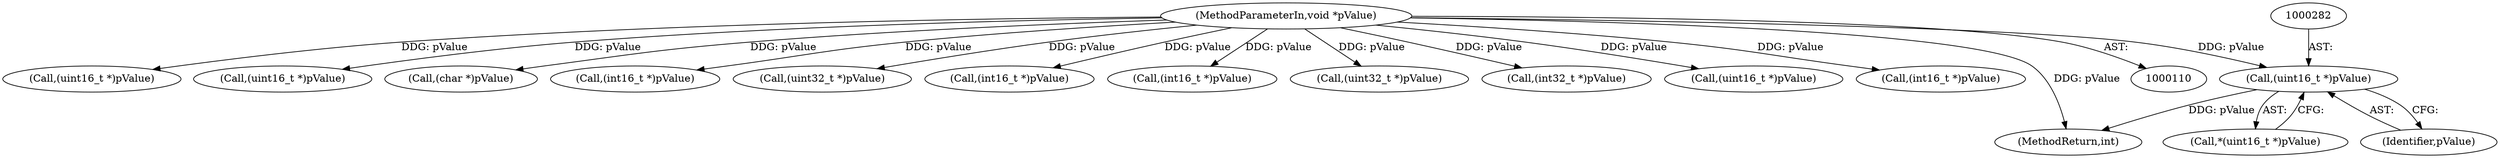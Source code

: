digraph "0_Android_c66c43ad571ed2590dcd55a762c73c90d9744bac@pointer" {
"1000281" [label="(Call,(uint16_t *)pValue)"];
"1000114" [label="(MethodParameterIn,void *pValue)"];
"1000281" [label="(Call,(uint16_t *)pValue)"];
"1000412" [label="(Call,(uint16_t *)pValue)"];
"1000389" [label="(Call,(uint16_t *)pValue)"];
"1000436" [label="(Call,(char *)pValue)"];
"1000291" [label="(Call,(int16_t *)pValue)"];
"1000377" [label="(Call,(uint32_t *)pValue)"];
"1000322" [label="(Call,(int16_t *)pValue)"];
"1000299" [label="(Call,(int16_t *)pValue)"];
"1000373" [label="(Call,(uint32_t *)pValue)"];
"1000283" [label="(Identifier,pValue)"];
"1000348" [label="(Call,(int32_t *)pValue)"];
"1000280" [label="(Call,*(uint16_t *)pValue)"];
"1000401" [label="(Call,(uint16_t *)pValue)"];
"1000468" [label="(Call,(int16_t *)pValue)"];
"1000522" [label="(MethodReturn,int)"];
"1000114" [label="(MethodParameterIn,void *pValue)"];
"1000281" -> "1000280"  [label="AST: "];
"1000281" -> "1000283"  [label="CFG: "];
"1000282" -> "1000281"  [label="AST: "];
"1000283" -> "1000281"  [label="AST: "];
"1000280" -> "1000281"  [label="CFG: "];
"1000281" -> "1000522"  [label="DDG: pValue"];
"1000114" -> "1000281"  [label="DDG: pValue"];
"1000114" -> "1000110"  [label="AST: "];
"1000114" -> "1000522"  [label="DDG: pValue"];
"1000114" -> "1000291"  [label="DDG: pValue"];
"1000114" -> "1000299"  [label="DDG: pValue"];
"1000114" -> "1000322"  [label="DDG: pValue"];
"1000114" -> "1000348"  [label="DDG: pValue"];
"1000114" -> "1000373"  [label="DDG: pValue"];
"1000114" -> "1000377"  [label="DDG: pValue"];
"1000114" -> "1000389"  [label="DDG: pValue"];
"1000114" -> "1000401"  [label="DDG: pValue"];
"1000114" -> "1000412"  [label="DDG: pValue"];
"1000114" -> "1000436"  [label="DDG: pValue"];
"1000114" -> "1000468"  [label="DDG: pValue"];
}
